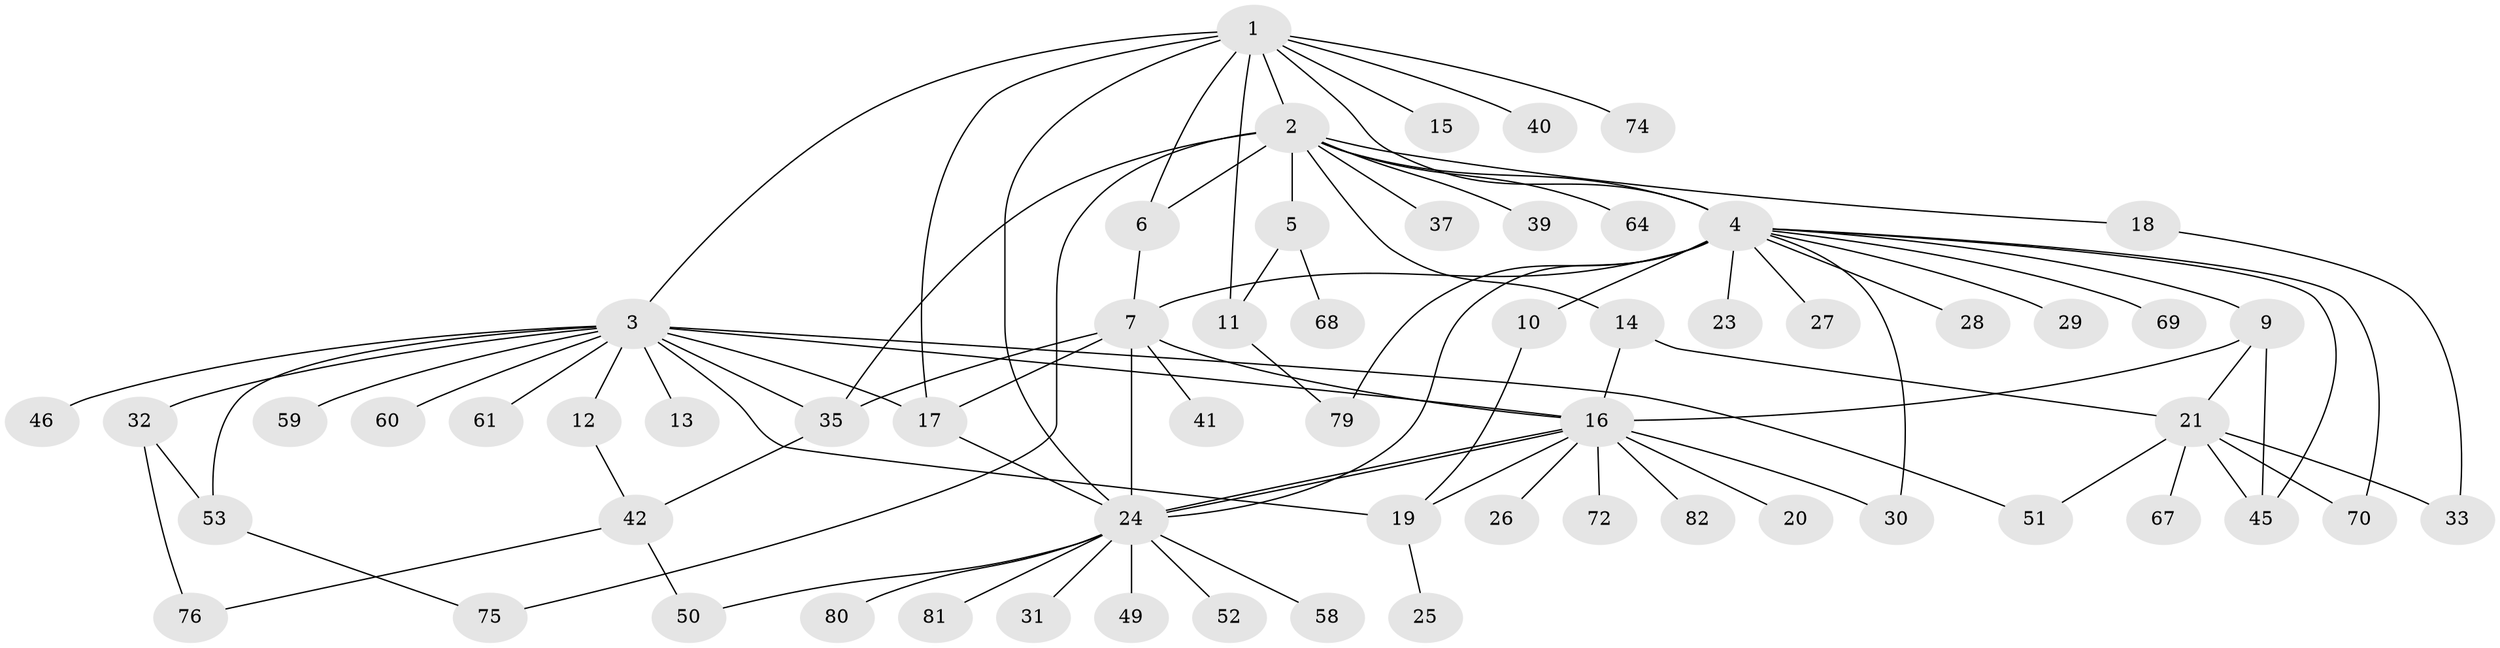 // original degree distribution, {11: 0.024390243902439025, 7: 0.024390243902439025, 14: 0.012195121951219513, 15: 0.012195121951219513, 3: 0.1951219512195122, 2: 0.15853658536585366, 1: 0.45121951219512196, 4: 0.04878048780487805, 6: 0.012195121951219513, 12: 0.012195121951219513, 5: 0.036585365853658534, 9: 0.012195121951219513}
// Generated by graph-tools (version 1.1) at 2025/41/03/06/25 10:41:48]
// undirected, 61 vertices, 91 edges
graph export_dot {
graph [start="1"]
  node [color=gray90,style=filled];
  1 [super="+34"];
  2 [super="+38"];
  3 [super="+8"];
  4 [super="+63"];
  5 [super="+65"];
  6;
  7 [super="+56"];
  9 [super="+43"];
  10 [super="+71"];
  11 [super="+66"];
  12;
  13;
  14;
  15;
  16 [super="+36"];
  17 [super="+22"];
  18;
  19;
  20;
  21 [super="+62"];
  23;
  24 [super="+48"];
  25;
  26;
  27;
  28;
  29;
  30 [super="+44"];
  31;
  32 [super="+54"];
  33 [super="+55"];
  35 [super="+57"];
  37;
  39;
  40;
  41;
  42 [super="+73"];
  45 [super="+47"];
  46;
  49;
  50;
  51;
  52;
  53;
  58;
  59;
  60;
  61;
  64;
  67;
  68;
  69 [super="+78"];
  70 [super="+77"];
  72;
  74;
  75;
  76;
  79;
  80;
  81;
  82;
  1 -- 2;
  1 -- 3;
  1 -- 4;
  1 -- 6;
  1 -- 11;
  1 -- 15;
  1 -- 40;
  1 -- 74;
  1 -- 24;
  1 -- 17;
  2 -- 4 [weight=2];
  2 -- 5;
  2 -- 14;
  2 -- 18;
  2 -- 37;
  2 -- 64;
  2 -- 35;
  2 -- 6;
  2 -- 39;
  2 -- 75;
  3 -- 12;
  3 -- 13;
  3 -- 17;
  3 -- 19;
  3 -- 32;
  3 -- 46;
  3 -- 51;
  3 -- 53;
  3 -- 59;
  3 -- 60;
  3 -- 61;
  3 -- 35;
  3 -- 16;
  4 -- 9;
  4 -- 10;
  4 -- 23;
  4 -- 24;
  4 -- 27;
  4 -- 28;
  4 -- 29;
  4 -- 30;
  4 -- 45;
  4 -- 69;
  4 -- 79;
  4 -- 70;
  4 -- 7;
  5 -- 68;
  5 -- 11;
  6 -- 7;
  7 -- 16;
  7 -- 17;
  7 -- 35;
  7 -- 41;
  7 -- 24;
  9 -- 45;
  9 -- 16;
  9 -- 21;
  10 -- 19;
  11 -- 79;
  12 -- 42;
  14 -- 21;
  14 -- 16;
  16 -- 19;
  16 -- 20;
  16 -- 24;
  16 -- 24;
  16 -- 26;
  16 -- 30;
  16 -- 72;
  16 -- 82;
  17 -- 24;
  18 -- 33;
  19 -- 25;
  21 -- 51;
  21 -- 67;
  21 -- 33;
  21 -- 70;
  21 -- 45;
  24 -- 31;
  24 -- 50;
  24 -- 52;
  24 -- 58;
  24 -- 80;
  24 -- 81;
  24 -- 49;
  32 -- 53;
  32 -- 76;
  35 -- 42;
  42 -- 50;
  42 -- 76;
  53 -- 75;
}
